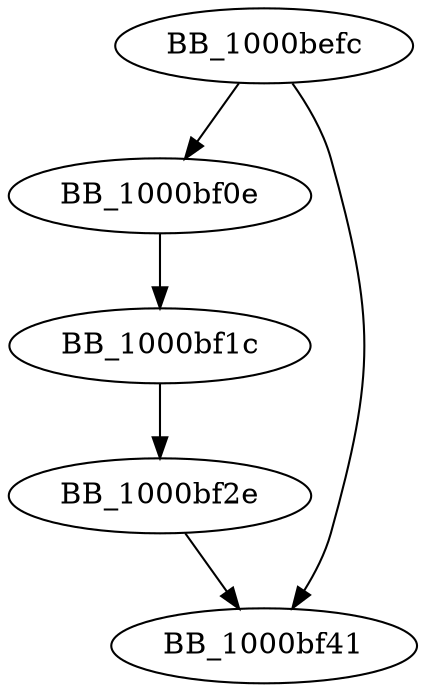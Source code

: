 DiGraph __unwind_handler4{
BB_1000befc->BB_1000bf0e
BB_1000befc->BB_1000bf41
BB_1000bf0e->BB_1000bf1c
BB_1000bf1c->BB_1000bf2e
BB_1000bf2e->BB_1000bf41
}
